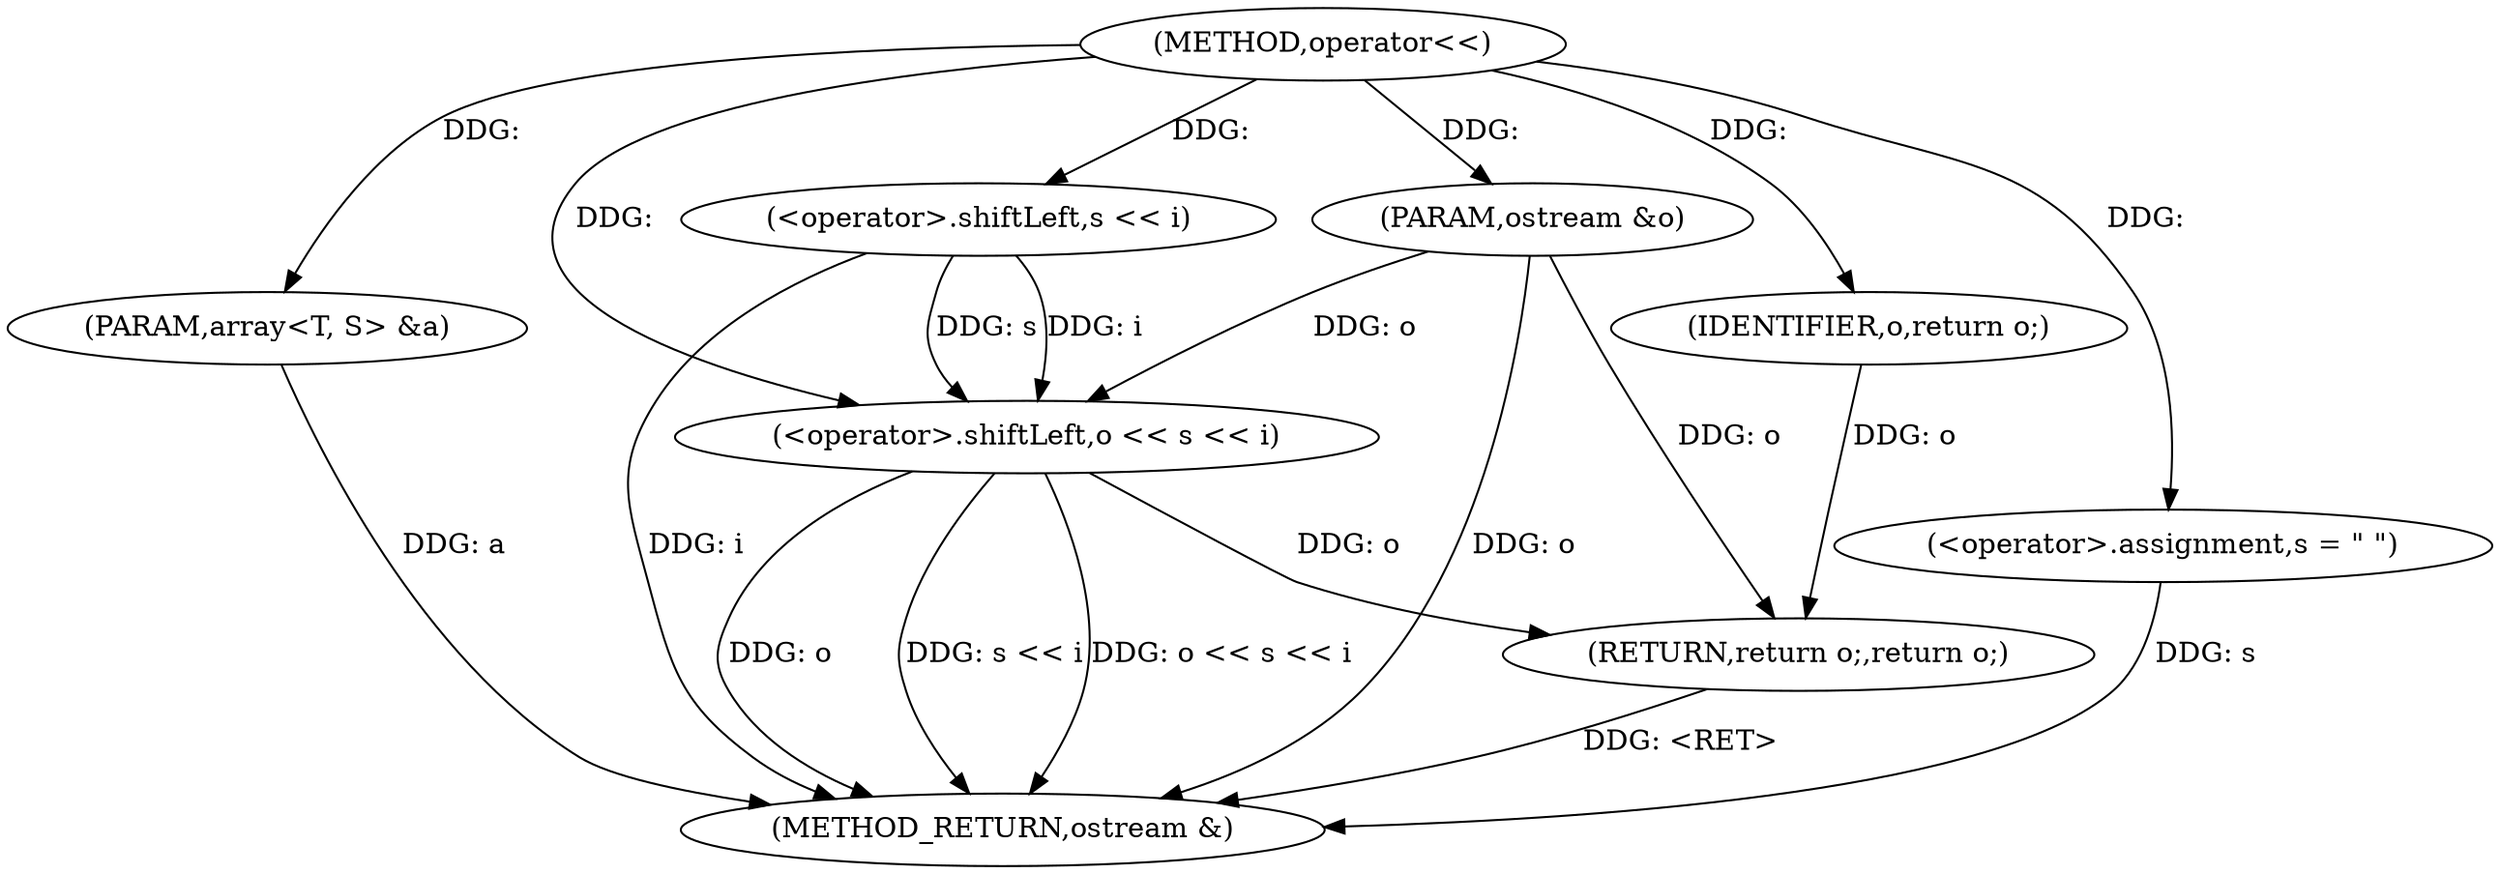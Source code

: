 digraph "operator<<" {  
"1000203" [label = "(METHOD,operator<<)" ]
"1000219" [label = "(METHOD_RETURN,ostream &)" ]
"1000204" [label = "(PARAM,ostream &o)" ]
"1000205" [label = "(PARAM,array<T, S> &a)" ]
"1000217" [label = "(RETURN,return o;,return o;)" ]
"1000209" [label = "(<operator>.shiftLeft,o << s << i)" ]
"1000214" [label = "(<operator>.assignment,s = \" \")" ]
"1000218" [label = "(IDENTIFIER,o,return o;)" ]
"1000211" [label = "(<operator>.shiftLeft,s << i)" ]
  "1000217" -> "1000219"  [ label = "DDG: <RET>"] 
  "1000204" -> "1000219"  [ label = "DDG: o"] 
  "1000205" -> "1000219"  [ label = "DDG: a"] 
  "1000209" -> "1000219"  [ label = "DDG: o"] 
  "1000209" -> "1000219"  [ label = "DDG: s << i"] 
  "1000209" -> "1000219"  [ label = "DDG: o << s << i"] 
  "1000214" -> "1000219"  [ label = "DDG: s"] 
  "1000211" -> "1000219"  [ label = "DDG: i"] 
  "1000203" -> "1000204"  [ label = "DDG: "] 
  "1000203" -> "1000205"  [ label = "DDG: "] 
  "1000218" -> "1000217"  [ label = "DDG: o"] 
  "1000209" -> "1000217"  [ label = "DDG: o"] 
  "1000204" -> "1000217"  [ label = "DDG: o"] 
  "1000203" -> "1000214"  [ label = "DDG: "] 
  "1000203" -> "1000218"  [ label = "DDG: "] 
  "1000204" -> "1000209"  [ label = "DDG: o"] 
  "1000203" -> "1000209"  [ label = "DDG: "] 
  "1000211" -> "1000209"  [ label = "DDG: s"] 
  "1000211" -> "1000209"  [ label = "DDG: i"] 
  "1000203" -> "1000211"  [ label = "DDG: "] 
}
